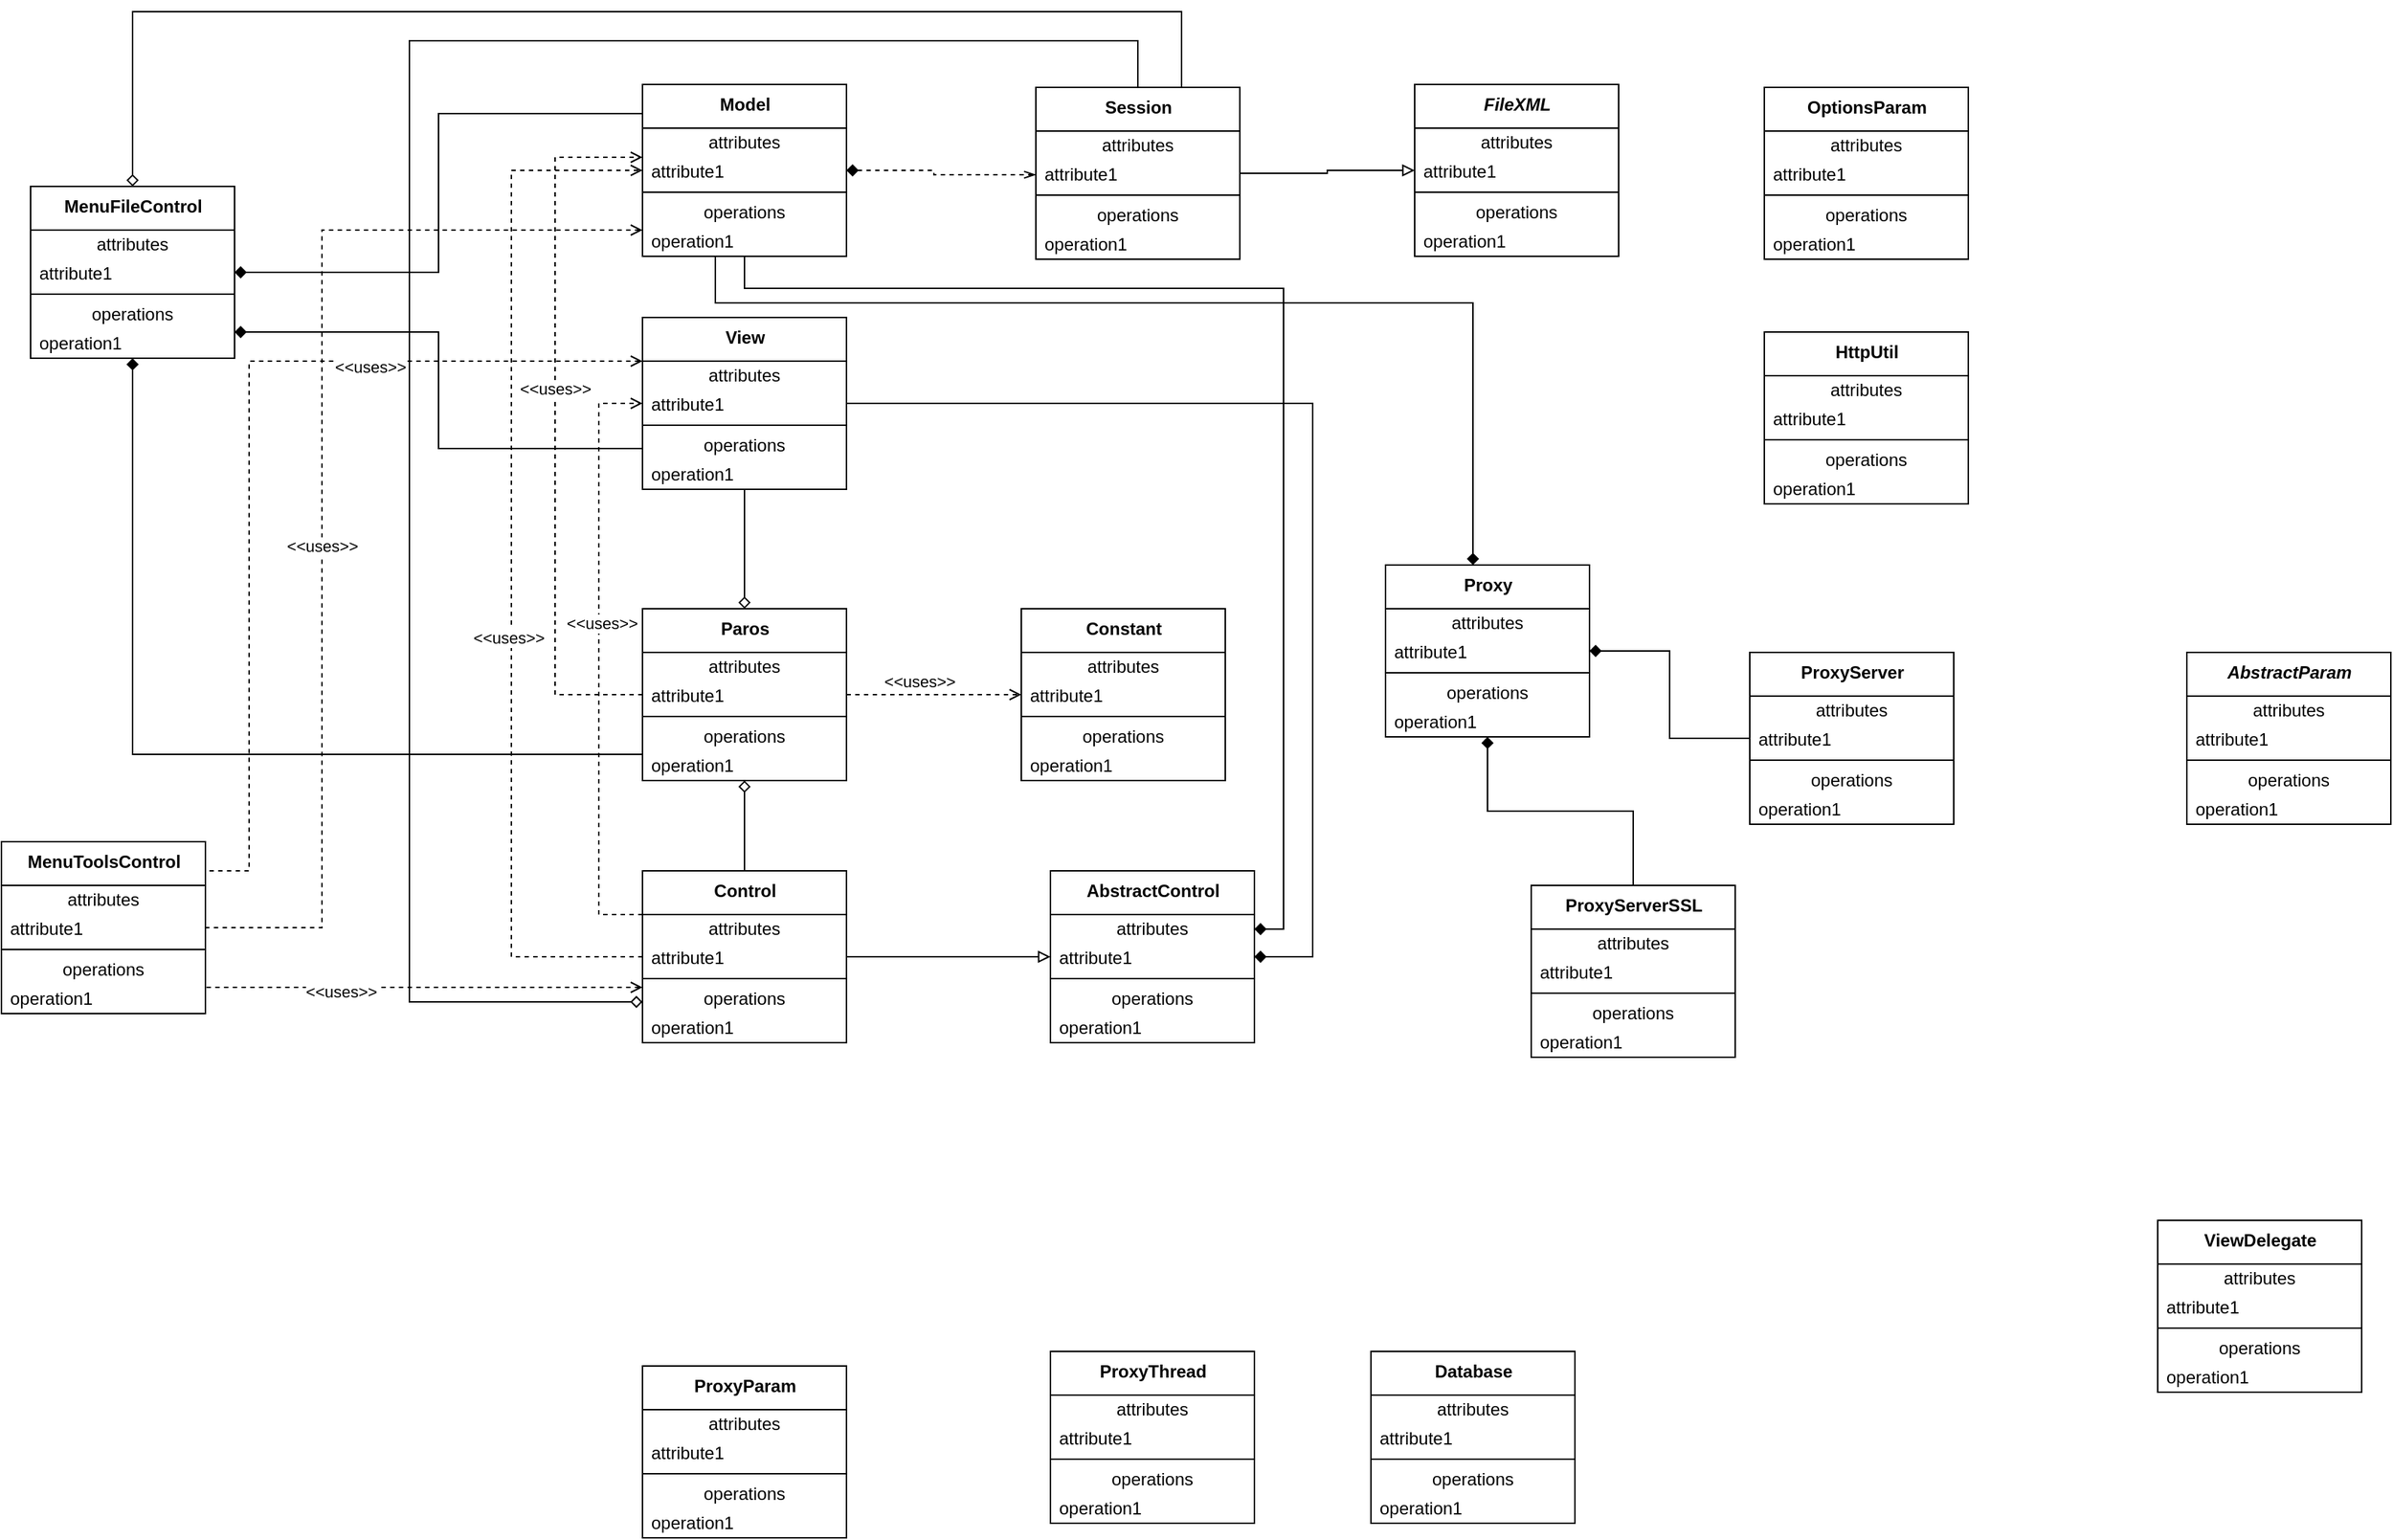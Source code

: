 <mxfile version="15.2.7" type="github">
  <diagram id="XZUkvguz-A0ezNSa09nm" name="Page-1">
    <mxGraphModel dx="2090" dy="643" grid="1" gridSize="10" guides="1" tooltips="1" connect="1" arrows="1" fold="1" page="1" pageScale="1" pageWidth="850" pageHeight="1100" math="0" shadow="0">
      <root>
        <mxCell id="0" />
        <mxCell id="1" parent="0" />
        <mxCell id="JRqAic6rARAx1u7xyLW3-36" style="edgeStyle=orthogonalEdgeStyle;rounded=0;orthogonalLoop=1;jettySize=auto;html=1;entryX=0;entryY=0.5;entryDx=0;entryDy=0;endArrow=openThin;endFill=0;dashed=1;startArrow=diamond;startFill=1;" edge="1" parent="1" source="JRqAic6rARAx1u7xyLW3-11" target="JRqAic6rARAx1u7xyLW3-21">
          <mxGeometry relative="1" as="geometry">
            <Array as="points">
              <mxPoint x="310" y="119" />
              <mxPoint x="310" y="122" />
            </Array>
          </mxGeometry>
        </mxCell>
        <mxCell id="JRqAic6rARAx1u7xyLW3-167" style="edgeStyle=orthogonalEdgeStyle;rounded=0;orthogonalLoop=1;jettySize=auto;html=1;startArrow=none;startFill=0;endArrow=diamond;endFill=1;" edge="1" parent="1" source="JRqAic6rARAx1u7xyLW3-11" target="JRqAic6rARAx1u7xyLW3-65">
          <mxGeometry relative="1" as="geometry">
            <Array as="points">
              <mxPoint x="180" y="200" />
              <mxPoint x="550" y="200" />
              <mxPoint x="550" y="640" />
            </Array>
          </mxGeometry>
        </mxCell>
        <mxCell id="JRqAic6rARAx1u7xyLW3-168" style="edgeStyle=orthogonalEdgeStyle;rounded=0;orthogonalLoop=1;jettySize=auto;html=1;startArrow=none;startFill=0;endArrow=diamond;endFill=1;" edge="1" parent="1" source="JRqAic6rARAx1u7xyLW3-11" target="JRqAic6rARAx1u7xyLW3-71">
          <mxGeometry relative="1" as="geometry">
            <Array as="points">
              <mxPoint x="160" y="210" />
              <mxPoint x="680" y="210" />
            </Array>
          </mxGeometry>
        </mxCell>
        <mxCell id="JRqAic6rARAx1u7xyLW3-173" style="edgeStyle=orthogonalEdgeStyle;rounded=0;orthogonalLoop=1;jettySize=auto;html=1;startArrow=diamond;startFill=1;endArrow=none;endFill=0;" edge="1" parent="1" source="JRqAic6rARAx1u7xyLW3-77" target="JRqAic6rARAx1u7xyLW3-11">
          <mxGeometry relative="1" as="geometry">
            <Array as="points">
              <mxPoint x="-30" y="189" />
              <mxPoint x="-30" y="80" />
            </Array>
          </mxGeometry>
        </mxCell>
        <mxCell id="JRqAic6rARAx1u7xyLW3-11" value="&lt;span style=&quot;font-weight: 700&quot;&gt;Model&lt;/span&gt;" style="swimlane;fontStyle=0;align=center;verticalAlign=top;childLayout=stackLayout;horizontal=1;startSize=30;horizontalStack=0;resizeParent=1;resizeParentMax=0;resizeLast=0;collapsible=0;marginBottom=0;html=1;" vertex="1" parent="1">
          <mxGeometry x="110" y="60" width="140" height="118" as="geometry" />
        </mxCell>
        <mxCell id="JRqAic6rARAx1u7xyLW3-12" value="attributes" style="text;html=1;strokeColor=none;fillColor=none;align=center;verticalAlign=middle;spacingLeft=4;spacingRight=4;overflow=hidden;rotatable=0;points=[[0,0.5],[1,0.5]];portConstraint=eastwest;" vertex="1" parent="JRqAic6rARAx1u7xyLW3-11">
          <mxGeometry y="30" width="140" height="20" as="geometry" />
        </mxCell>
        <mxCell id="JRqAic6rARAx1u7xyLW3-13" value="attribute1" style="text;html=1;strokeColor=none;fillColor=none;align=left;verticalAlign=middle;spacingLeft=4;spacingRight=4;overflow=hidden;rotatable=0;points=[[0,0.5],[1,0.5]];portConstraint=eastwest;" vertex="1" parent="JRqAic6rARAx1u7xyLW3-11">
          <mxGeometry y="50" width="140" height="20" as="geometry" />
        </mxCell>
        <mxCell id="JRqAic6rARAx1u7xyLW3-16" value="" style="line;strokeWidth=1;fillColor=none;align=left;verticalAlign=middle;spacingTop=-1;spacingLeft=3;spacingRight=3;rotatable=0;labelPosition=right;points=[];portConstraint=eastwest;" vertex="1" parent="JRqAic6rARAx1u7xyLW3-11">
          <mxGeometry y="70" width="140" height="8" as="geometry" />
        </mxCell>
        <mxCell id="JRqAic6rARAx1u7xyLW3-17" value="operations" style="text;html=1;strokeColor=none;fillColor=none;align=center;verticalAlign=middle;spacingLeft=4;spacingRight=4;overflow=hidden;rotatable=0;points=[[0,0.5],[1,0.5]];portConstraint=eastwest;" vertex="1" parent="JRqAic6rARAx1u7xyLW3-11">
          <mxGeometry y="78" width="140" height="20" as="geometry" />
        </mxCell>
        <mxCell id="JRqAic6rARAx1u7xyLW3-18" value="operation1" style="text;html=1;strokeColor=none;fillColor=none;align=left;verticalAlign=middle;spacingLeft=4;spacingRight=4;overflow=hidden;rotatable=0;points=[[0,0.5],[1,0.5]];portConstraint=eastwest;" vertex="1" parent="JRqAic6rARAx1u7xyLW3-11">
          <mxGeometry y="98" width="140" height="20" as="geometry" />
        </mxCell>
        <mxCell id="JRqAic6rARAx1u7xyLW3-37" style="edgeStyle=orthogonalEdgeStyle;rounded=0;orthogonalLoop=1;jettySize=auto;html=1;startArrow=none;startFill=0;endArrow=block;endFill=0;" edge="1" parent="1" source="JRqAic6rARAx1u7xyLW3-19" target="JRqAic6rARAx1u7xyLW3-27">
          <mxGeometry relative="1" as="geometry" />
        </mxCell>
        <mxCell id="JRqAic6rARAx1u7xyLW3-162" style="edgeStyle=orthogonalEdgeStyle;rounded=0;orthogonalLoop=1;jettySize=auto;html=1;startArrow=none;startFill=0;endArrow=diamond;endFill=0;" edge="1" parent="1" source="JRqAic6rARAx1u7xyLW3-19" target="JRqAic6rARAx1u7xyLW3-59">
          <mxGeometry relative="1" as="geometry">
            <Array as="points">
              <mxPoint x="450" y="30" />
              <mxPoint x="-50" y="30" />
              <mxPoint x="-50" y="690" />
            </Array>
          </mxGeometry>
        </mxCell>
        <mxCell id="JRqAic6rARAx1u7xyLW3-176" style="edgeStyle=orthogonalEdgeStyle;rounded=0;orthogonalLoop=1;jettySize=auto;html=1;startArrow=diamond;startFill=0;endArrow=none;endFill=0;" edge="1" parent="1" source="JRqAic6rARAx1u7xyLW3-77" target="JRqAic6rARAx1u7xyLW3-19">
          <mxGeometry relative="1" as="geometry">
            <Array as="points">
              <mxPoint x="-240" y="10" />
              <mxPoint x="480" y="10" />
            </Array>
          </mxGeometry>
        </mxCell>
        <mxCell id="JRqAic6rARAx1u7xyLW3-19" value="&lt;span style=&quot;font-weight: 700&quot;&gt;Session&lt;/span&gt;" style="swimlane;fontStyle=0;align=center;verticalAlign=top;childLayout=stackLayout;horizontal=1;startSize=30;horizontalStack=0;resizeParent=1;resizeParentMax=0;resizeLast=0;collapsible=0;marginBottom=0;html=1;" vertex="1" parent="1">
          <mxGeometry x="380" y="62" width="140" height="118" as="geometry" />
        </mxCell>
        <mxCell id="JRqAic6rARAx1u7xyLW3-20" value="attributes" style="text;html=1;strokeColor=none;fillColor=none;align=center;verticalAlign=middle;spacingLeft=4;spacingRight=4;overflow=hidden;rotatable=0;points=[[0,0.5],[1,0.5]];portConstraint=eastwest;" vertex="1" parent="JRqAic6rARAx1u7xyLW3-19">
          <mxGeometry y="30" width="140" height="20" as="geometry" />
        </mxCell>
        <mxCell id="JRqAic6rARAx1u7xyLW3-21" value="attribute1" style="text;html=1;strokeColor=none;fillColor=none;align=left;verticalAlign=middle;spacingLeft=4;spacingRight=4;overflow=hidden;rotatable=0;points=[[0,0.5],[1,0.5]];portConstraint=eastwest;" vertex="1" parent="JRqAic6rARAx1u7xyLW3-19">
          <mxGeometry y="50" width="140" height="20" as="geometry" />
        </mxCell>
        <mxCell id="JRqAic6rARAx1u7xyLW3-24" value="" style="line;strokeWidth=1;fillColor=none;align=left;verticalAlign=middle;spacingTop=-1;spacingLeft=3;spacingRight=3;rotatable=0;labelPosition=right;points=[];portConstraint=eastwest;" vertex="1" parent="JRqAic6rARAx1u7xyLW3-19">
          <mxGeometry y="70" width="140" height="8" as="geometry" />
        </mxCell>
        <mxCell id="JRqAic6rARAx1u7xyLW3-25" value="operations" style="text;html=1;strokeColor=none;fillColor=none;align=center;verticalAlign=middle;spacingLeft=4;spacingRight=4;overflow=hidden;rotatable=0;points=[[0,0.5],[1,0.5]];portConstraint=eastwest;" vertex="1" parent="JRqAic6rARAx1u7xyLW3-19">
          <mxGeometry y="78" width="140" height="20" as="geometry" />
        </mxCell>
        <mxCell id="JRqAic6rARAx1u7xyLW3-26" value="operation1" style="text;html=1;strokeColor=none;fillColor=none;align=left;verticalAlign=middle;spacingLeft=4;spacingRight=4;overflow=hidden;rotatable=0;points=[[0,0.5],[1,0.5]];portConstraint=eastwest;" vertex="1" parent="JRqAic6rARAx1u7xyLW3-19">
          <mxGeometry y="98" width="140" height="20" as="geometry" />
        </mxCell>
        <mxCell id="JRqAic6rARAx1u7xyLW3-27" value="&lt;i style=&quot;font-weight: 700&quot;&gt;FileXML&lt;/i&gt;" style="swimlane;fontStyle=0;align=center;verticalAlign=top;childLayout=stackLayout;horizontal=1;startSize=30;horizontalStack=0;resizeParent=1;resizeParentMax=0;resizeLast=0;collapsible=0;marginBottom=0;html=1;" vertex="1" parent="1">
          <mxGeometry x="640" y="60" width="140" height="118" as="geometry" />
        </mxCell>
        <mxCell id="JRqAic6rARAx1u7xyLW3-28" value="attributes" style="text;html=1;strokeColor=none;fillColor=none;align=center;verticalAlign=middle;spacingLeft=4;spacingRight=4;overflow=hidden;rotatable=0;points=[[0,0.5],[1,0.5]];portConstraint=eastwest;" vertex="1" parent="JRqAic6rARAx1u7xyLW3-27">
          <mxGeometry y="30" width="140" height="20" as="geometry" />
        </mxCell>
        <mxCell id="JRqAic6rARAx1u7xyLW3-29" value="attribute1" style="text;html=1;strokeColor=none;fillColor=none;align=left;verticalAlign=middle;spacingLeft=4;spacingRight=4;overflow=hidden;rotatable=0;points=[[0,0.5],[1,0.5]];portConstraint=eastwest;" vertex="1" parent="JRqAic6rARAx1u7xyLW3-27">
          <mxGeometry y="50" width="140" height="20" as="geometry" />
        </mxCell>
        <mxCell id="JRqAic6rARAx1u7xyLW3-32" value="" style="line;strokeWidth=1;fillColor=none;align=left;verticalAlign=middle;spacingTop=-1;spacingLeft=3;spacingRight=3;rotatable=0;labelPosition=right;points=[];portConstraint=eastwest;" vertex="1" parent="JRqAic6rARAx1u7xyLW3-27">
          <mxGeometry y="70" width="140" height="8" as="geometry" />
        </mxCell>
        <mxCell id="JRqAic6rARAx1u7xyLW3-33" value="operations" style="text;html=1;strokeColor=none;fillColor=none;align=center;verticalAlign=middle;spacingLeft=4;spacingRight=4;overflow=hidden;rotatable=0;points=[[0,0.5],[1,0.5]];portConstraint=eastwest;" vertex="1" parent="JRqAic6rARAx1u7xyLW3-27">
          <mxGeometry y="78" width="140" height="20" as="geometry" />
        </mxCell>
        <mxCell id="JRqAic6rARAx1u7xyLW3-34" value="operation1" style="text;html=1;strokeColor=none;fillColor=none;align=left;verticalAlign=middle;spacingLeft=4;spacingRight=4;overflow=hidden;rotatable=0;points=[[0,0.5],[1,0.5]];portConstraint=eastwest;" vertex="1" parent="JRqAic6rARAx1u7xyLW3-27">
          <mxGeometry y="98" width="140" height="20" as="geometry" />
        </mxCell>
        <mxCell id="JRqAic6rARAx1u7xyLW3-50" style="edgeStyle=orthogonalEdgeStyle;rounded=0;orthogonalLoop=1;jettySize=auto;html=1;startArrow=none;startFill=0;endArrow=open;endFill=0;dashed=1;" edge="1" parent="1" source="JRqAic6rARAx1u7xyLW3-38" target="JRqAic6rARAx1u7xyLW3-44">
          <mxGeometry relative="1" as="geometry" />
        </mxCell>
        <mxCell id="JRqAic6rARAx1u7xyLW3-51" value="&amp;lt;&amp;lt;uses&amp;gt;&amp;gt;" style="edgeLabel;html=1;align=center;verticalAlign=middle;resizable=0;points=[];" vertex="1" connectable="0" parent="JRqAic6rARAx1u7xyLW3-50">
          <mxGeometry x="-0.183" y="-2" relative="1" as="geometry">
            <mxPoint x="1" y="-11" as="offset" />
          </mxGeometry>
        </mxCell>
        <mxCell id="JRqAic6rARAx1u7xyLW3-54" style="edgeStyle=orthogonalEdgeStyle;rounded=0;orthogonalLoop=1;jettySize=auto;html=1;dashed=1;startArrow=none;startFill=0;endArrow=open;endFill=0;" edge="1" parent="1" source="JRqAic6rARAx1u7xyLW3-38" target="JRqAic6rARAx1u7xyLW3-11">
          <mxGeometry relative="1" as="geometry">
            <Array as="points">
              <mxPoint x="50" y="479" />
              <mxPoint x="50" y="110" />
            </Array>
          </mxGeometry>
        </mxCell>
        <mxCell id="JRqAic6rARAx1u7xyLW3-58" value="&amp;lt;&amp;lt;uses&amp;gt;&amp;gt;" style="edgeLabel;html=1;align=center;verticalAlign=middle;resizable=0;points=[];" vertex="1" connectable="0" parent="JRqAic6rARAx1u7xyLW3-54">
          <mxGeometry x="0.106" relative="1" as="geometry">
            <mxPoint as="offset" />
          </mxGeometry>
        </mxCell>
        <mxCell id="JRqAic6rARAx1u7xyLW3-155" style="edgeStyle=orthogonalEdgeStyle;rounded=0;orthogonalLoop=1;jettySize=auto;html=1;startArrow=diamond;startFill=0;endArrow=none;endFill=0;" edge="1" parent="1" source="JRqAic6rARAx1u7xyLW3-38" target="JRqAic6rARAx1u7xyLW3-137">
          <mxGeometry relative="1" as="geometry" />
        </mxCell>
        <mxCell id="JRqAic6rARAx1u7xyLW3-156" style="edgeStyle=orthogonalEdgeStyle;rounded=0;orthogonalLoop=1;jettySize=auto;html=1;entryX=0.5;entryY=0;entryDx=0;entryDy=0;startArrow=diamond;startFill=0;endArrow=none;endFill=0;" edge="1" parent="1" source="JRqAic6rARAx1u7xyLW3-38" target="JRqAic6rARAx1u7xyLW3-59">
          <mxGeometry relative="1" as="geometry" />
        </mxCell>
        <mxCell id="JRqAic6rARAx1u7xyLW3-175" style="edgeStyle=orthogonalEdgeStyle;rounded=0;orthogonalLoop=1;jettySize=auto;html=1;startArrow=diamond;startFill=1;endArrow=none;endFill=0;" edge="1" parent="1" source="JRqAic6rARAx1u7xyLW3-77" target="JRqAic6rARAx1u7xyLW3-38">
          <mxGeometry relative="1" as="geometry">
            <Array as="points">
              <mxPoint x="-240" y="520" />
            </Array>
          </mxGeometry>
        </mxCell>
        <mxCell id="JRqAic6rARAx1u7xyLW3-38" value="&lt;span style=&quot;font-weight: 700&quot;&gt;Paros&lt;/span&gt;" style="swimlane;fontStyle=0;align=center;verticalAlign=top;childLayout=stackLayout;horizontal=1;startSize=30;horizontalStack=0;resizeParent=1;resizeParentMax=0;resizeLast=0;collapsible=0;marginBottom=0;html=1;" vertex="1" parent="1">
          <mxGeometry x="110" y="420" width="140" height="118" as="geometry" />
        </mxCell>
        <mxCell id="JRqAic6rARAx1u7xyLW3-39" value="attributes" style="text;html=1;strokeColor=none;fillColor=none;align=center;verticalAlign=middle;spacingLeft=4;spacingRight=4;overflow=hidden;rotatable=0;points=[[0,0.5],[1,0.5]];portConstraint=eastwest;" vertex="1" parent="JRqAic6rARAx1u7xyLW3-38">
          <mxGeometry y="30" width="140" height="20" as="geometry" />
        </mxCell>
        <mxCell id="JRqAic6rARAx1u7xyLW3-40" value="attribute1" style="text;html=1;strokeColor=none;fillColor=none;align=left;verticalAlign=middle;spacingLeft=4;spacingRight=4;overflow=hidden;rotatable=0;points=[[0,0.5],[1,0.5]];portConstraint=eastwest;" vertex="1" parent="JRqAic6rARAx1u7xyLW3-38">
          <mxGeometry y="50" width="140" height="20" as="geometry" />
        </mxCell>
        <mxCell id="JRqAic6rARAx1u7xyLW3-41" value="" style="line;strokeWidth=1;fillColor=none;align=left;verticalAlign=middle;spacingTop=-1;spacingLeft=3;spacingRight=3;rotatable=0;labelPosition=right;points=[];portConstraint=eastwest;" vertex="1" parent="JRqAic6rARAx1u7xyLW3-38">
          <mxGeometry y="70" width="140" height="8" as="geometry" />
        </mxCell>
        <mxCell id="JRqAic6rARAx1u7xyLW3-42" value="operations" style="text;html=1;strokeColor=none;fillColor=none;align=center;verticalAlign=middle;spacingLeft=4;spacingRight=4;overflow=hidden;rotatable=0;points=[[0,0.5],[1,0.5]];portConstraint=eastwest;" vertex="1" parent="JRqAic6rARAx1u7xyLW3-38">
          <mxGeometry y="78" width="140" height="20" as="geometry" />
        </mxCell>
        <mxCell id="JRqAic6rARAx1u7xyLW3-43" value="operation1" style="text;html=1;strokeColor=none;fillColor=none;align=left;verticalAlign=middle;spacingLeft=4;spacingRight=4;overflow=hidden;rotatable=0;points=[[0,0.5],[1,0.5]];portConstraint=eastwest;" vertex="1" parent="JRqAic6rARAx1u7xyLW3-38">
          <mxGeometry y="98" width="140" height="20" as="geometry" />
        </mxCell>
        <mxCell id="JRqAic6rARAx1u7xyLW3-44" value="&lt;span style=&quot;font-weight: 700&quot;&gt;Constant&lt;/span&gt;" style="swimlane;fontStyle=0;align=center;verticalAlign=top;childLayout=stackLayout;horizontal=1;startSize=30;horizontalStack=0;resizeParent=1;resizeParentMax=0;resizeLast=0;collapsible=0;marginBottom=0;html=1;" vertex="1" parent="1">
          <mxGeometry x="370" y="420" width="140" height="118" as="geometry" />
        </mxCell>
        <mxCell id="JRqAic6rARAx1u7xyLW3-45" value="attributes" style="text;html=1;strokeColor=none;fillColor=none;align=center;verticalAlign=middle;spacingLeft=4;spacingRight=4;overflow=hidden;rotatable=0;points=[[0,0.5],[1,0.5]];portConstraint=eastwest;" vertex="1" parent="JRqAic6rARAx1u7xyLW3-44">
          <mxGeometry y="30" width="140" height="20" as="geometry" />
        </mxCell>
        <mxCell id="JRqAic6rARAx1u7xyLW3-46" value="attribute1" style="text;html=1;strokeColor=none;fillColor=none;align=left;verticalAlign=middle;spacingLeft=4;spacingRight=4;overflow=hidden;rotatable=0;points=[[0,0.5],[1,0.5]];portConstraint=eastwest;" vertex="1" parent="JRqAic6rARAx1u7xyLW3-44">
          <mxGeometry y="50" width="140" height="20" as="geometry" />
        </mxCell>
        <mxCell id="JRqAic6rARAx1u7xyLW3-47" value="" style="line;strokeWidth=1;fillColor=none;align=left;verticalAlign=middle;spacingTop=-1;spacingLeft=3;spacingRight=3;rotatable=0;labelPosition=right;points=[];portConstraint=eastwest;" vertex="1" parent="JRqAic6rARAx1u7xyLW3-44">
          <mxGeometry y="70" width="140" height="8" as="geometry" />
        </mxCell>
        <mxCell id="JRqAic6rARAx1u7xyLW3-48" value="operations" style="text;html=1;strokeColor=none;fillColor=none;align=center;verticalAlign=middle;spacingLeft=4;spacingRight=4;overflow=hidden;rotatable=0;points=[[0,0.5],[1,0.5]];portConstraint=eastwest;" vertex="1" parent="JRqAic6rARAx1u7xyLW3-44">
          <mxGeometry y="78" width="140" height="20" as="geometry" />
        </mxCell>
        <mxCell id="JRqAic6rARAx1u7xyLW3-49" value="operation1" style="text;html=1;strokeColor=none;fillColor=none;align=left;verticalAlign=middle;spacingLeft=4;spacingRight=4;overflow=hidden;rotatable=0;points=[[0,0.5],[1,0.5]];portConstraint=eastwest;" vertex="1" parent="JRqAic6rARAx1u7xyLW3-44">
          <mxGeometry y="98" width="140" height="20" as="geometry" />
        </mxCell>
        <mxCell id="JRqAic6rARAx1u7xyLW3-157" style="edgeStyle=orthogonalEdgeStyle;rounded=0;orthogonalLoop=1;jettySize=auto;html=1;startArrow=none;startFill=0;endArrow=block;endFill=0;" edge="1" parent="1" source="JRqAic6rARAx1u7xyLW3-59" target="JRqAic6rARAx1u7xyLW3-65">
          <mxGeometry relative="1" as="geometry" />
        </mxCell>
        <mxCell id="JRqAic6rARAx1u7xyLW3-158" style="edgeStyle=orthogonalEdgeStyle;rounded=0;orthogonalLoop=1;jettySize=auto;html=1;startArrow=none;startFill=0;endArrow=open;endFill=0;dashed=1;" edge="1" parent="1" source="JRqAic6rARAx1u7xyLW3-59" target="JRqAic6rARAx1u7xyLW3-11">
          <mxGeometry relative="1" as="geometry">
            <Array as="points">
              <mxPoint x="20" y="659" />
              <mxPoint x="20" y="119" />
            </Array>
          </mxGeometry>
        </mxCell>
        <mxCell id="JRqAic6rARAx1u7xyLW3-159" value="Text" style="edgeLabel;html=1;align=center;verticalAlign=middle;resizable=0;points=[];" vertex="1" connectable="0" parent="JRqAic6rARAx1u7xyLW3-158">
          <mxGeometry x="-0.139" y="4" relative="1" as="geometry">
            <mxPoint as="offset" />
          </mxGeometry>
        </mxCell>
        <mxCell id="JRqAic6rARAx1u7xyLW3-161" value="&amp;lt;&amp;lt;uses&amp;gt;&amp;gt;" style="edgeLabel;html=1;align=center;verticalAlign=middle;resizable=0;points=[];" vertex="1" connectable="0" parent="JRqAic6rARAx1u7xyLW3-158">
          <mxGeometry x="-0.142" y="2" relative="1" as="geometry">
            <mxPoint as="offset" />
          </mxGeometry>
        </mxCell>
        <mxCell id="JRqAic6rARAx1u7xyLW3-163" style="edgeStyle=orthogonalEdgeStyle;rounded=0;orthogonalLoop=1;jettySize=auto;html=1;startArrow=none;startFill=0;endArrow=open;endFill=0;dashed=1;" edge="1" parent="1" source="JRqAic6rARAx1u7xyLW3-59" target="JRqAic6rARAx1u7xyLW3-137">
          <mxGeometry relative="1" as="geometry">
            <Array as="points">
              <mxPoint x="80" y="630" />
              <mxPoint x="80" y="279" />
            </Array>
          </mxGeometry>
        </mxCell>
        <mxCell id="JRqAic6rARAx1u7xyLW3-164" value="&amp;lt;&amp;lt;uses&amp;gt;&amp;gt;" style="edgeLabel;html=1;align=center;verticalAlign=middle;resizable=0;points=[];" vertex="1" connectable="0" parent="JRqAic6rARAx1u7xyLW3-163">
          <mxGeometry x="0.119" y="-2" relative="1" as="geometry">
            <mxPoint as="offset" />
          </mxGeometry>
        </mxCell>
        <mxCell id="JRqAic6rARAx1u7xyLW3-59" value="&lt;span style=&quot;font-weight: 700&quot;&gt;Control&lt;/span&gt;" style="swimlane;fontStyle=0;align=center;verticalAlign=top;childLayout=stackLayout;horizontal=1;startSize=30;horizontalStack=0;resizeParent=1;resizeParentMax=0;resizeLast=0;collapsible=0;marginBottom=0;html=1;" vertex="1" parent="1">
          <mxGeometry x="110" y="600" width="140" height="118" as="geometry" />
        </mxCell>
        <mxCell id="JRqAic6rARAx1u7xyLW3-60" value="attributes" style="text;html=1;strokeColor=none;fillColor=none;align=center;verticalAlign=middle;spacingLeft=4;spacingRight=4;overflow=hidden;rotatable=0;points=[[0,0.5],[1,0.5]];portConstraint=eastwest;" vertex="1" parent="JRqAic6rARAx1u7xyLW3-59">
          <mxGeometry y="30" width="140" height="20" as="geometry" />
        </mxCell>
        <mxCell id="JRqAic6rARAx1u7xyLW3-61" value="attribute1" style="text;html=1;strokeColor=none;fillColor=none;align=left;verticalAlign=middle;spacingLeft=4;spacingRight=4;overflow=hidden;rotatable=0;points=[[0,0.5],[1,0.5]];portConstraint=eastwest;" vertex="1" parent="JRqAic6rARAx1u7xyLW3-59">
          <mxGeometry y="50" width="140" height="20" as="geometry" />
        </mxCell>
        <mxCell id="JRqAic6rARAx1u7xyLW3-62" value="" style="line;strokeWidth=1;fillColor=none;align=left;verticalAlign=middle;spacingTop=-1;spacingLeft=3;spacingRight=3;rotatable=0;labelPosition=right;points=[];portConstraint=eastwest;" vertex="1" parent="JRqAic6rARAx1u7xyLW3-59">
          <mxGeometry y="70" width="140" height="8" as="geometry" />
        </mxCell>
        <mxCell id="JRqAic6rARAx1u7xyLW3-63" value="operations" style="text;html=1;strokeColor=none;fillColor=none;align=center;verticalAlign=middle;spacingLeft=4;spacingRight=4;overflow=hidden;rotatable=0;points=[[0,0.5],[1,0.5]];portConstraint=eastwest;" vertex="1" parent="JRqAic6rARAx1u7xyLW3-59">
          <mxGeometry y="78" width="140" height="20" as="geometry" />
        </mxCell>
        <mxCell id="JRqAic6rARAx1u7xyLW3-64" value="operation1" style="text;html=1;strokeColor=none;fillColor=none;align=left;verticalAlign=middle;spacingLeft=4;spacingRight=4;overflow=hidden;rotatable=0;points=[[0,0.5],[1,0.5]];portConstraint=eastwest;" vertex="1" parent="JRqAic6rARAx1u7xyLW3-59">
          <mxGeometry y="98" width="140" height="20" as="geometry" />
        </mxCell>
        <mxCell id="JRqAic6rARAx1u7xyLW3-65" value="&lt;span style=&quot;font-weight: 700&quot;&gt;AbstractControl&lt;/span&gt;" style="swimlane;fontStyle=0;align=center;verticalAlign=top;childLayout=stackLayout;horizontal=1;startSize=30;horizontalStack=0;resizeParent=1;resizeParentMax=0;resizeLast=0;collapsible=0;marginBottom=0;html=1;" vertex="1" parent="1">
          <mxGeometry x="390" y="600" width="140" height="118" as="geometry" />
        </mxCell>
        <mxCell id="JRqAic6rARAx1u7xyLW3-66" value="attributes" style="text;html=1;strokeColor=none;fillColor=none;align=center;verticalAlign=middle;spacingLeft=4;spacingRight=4;overflow=hidden;rotatable=0;points=[[0,0.5],[1,0.5]];portConstraint=eastwest;" vertex="1" parent="JRqAic6rARAx1u7xyLW3-65">
          <mxGeometry y="30" width="140" height="20" as="geometry" />
        </mxCell>
        <mxCell id="JRqAic6rARAx1u7xyLW3-67" value="attribute1" style="text;html=1;strokeColor=none;fillColor=none;align=left;verticalAlign=middle;spacingLeft=4;spacingRight=4;overflow=hidden;rotatable=0;points=[[0,0.5],[1,0.5]];portConstraint=eastwest;" vertex="1" parent="JRqAic6rARAx1u7xyLW3-65">
          <mxGeometry y="50" width="140" height="20" as="geometry" />
        </mxCell>
        <mxCell id="JRqAic6rARAx1u7xyLW3-68" value="" style="line;strokeWidth=1;fillColor=none;align=left;verticalAlign=middle;spacingTop=-1;spacingLeft=3;spacingRight=3;rotatable=0;labelPosition=right;points=[];portConstraint=eastwest;" vertex="1" parent="JRqAic6rARAx1u7xyLW3-65">
          <mxGeometry y="70" width="140" height="8" as="geometry" />
        </mxCell>
        <mxCell id="JRqAic6rARAx1u7xyLW3-69" value="operations" style="text;html=1;strokeColor=none;fillColor=none;align=center;verticalAlign=middle;spacingLeft=4;spacingRight=4;overflow=hidden;rotatable=0;points=[[0,0.5],[1,0.5]];portConstraint=eastwest;" vertex="1" parent="JRqAic6rARAx1u7xyLW3-65">
          <mxGeometry y="78" width="140" height="20" as="geometry" />
        </mxCell>
        <mxCell id="JRqAic6rARAx1u7xyLW3-70" value="operation1" style="text;html=1;strokeColor=none;fillColor=none;align=left;verticalAlign=middle;spacingLeft=4;spacingRight=4;overflow=hidden;rotatable=0;points=[[0,0.5],[1,0.5]];portConstraint=eastwest;" vertex="1" parent="JRqAic6rARAx1u7xyLW3-65">
          <mxGeometry y="98" width="140" height="20" as="geometry" />
        </mxCell>
        <mxCell id="JRqAic6rARAx1u7xyLW3-171" style="edgeStyle=orthogonalEdgeStyle;rounded=0;orthogonalLoop=1;jettySize=auto;html=1;startArrow=diamond;startFill=1;endArrow=none;endFill=0;" edge="1" parent="1" source="JRqAic6rARAx1u7xyLW3-71" target="JRqAic6rARAx1u7xyLW3-89">
          <mxGeometry relative="1" as="geometry" />
        </mxCell>
        <mxCell id="JRqAic6rARAx1u7xyLW3-172" style="edgeStyle=orthogonalEdgeStyle;rounded=0;orthogonalLoop=1;jettySize=auto;html=1;startArrow=diamond;startFill=1;endArrow=none;endFill=0;" edge="1" parent="1" source="JRqAic6rARAx1u7xyLW3-71" target="JRqAic6rARAx1u7xyLW3-95">
          <mxGeometry relative="1" as="geometry" />
        </mxCell>
        <mxCell id="JRqAic6rARAx1u7xyLW3-71" value="&lt;span style=&quot;font-weight: 700&quot;&gt;Proxy&lt;/span&gt;" style="swimlane;fontStyle=0;align=center;verticalAlign=top;childLayout=stackLayout;horizontal=1;startSize=30;horizontalStack=0;resizeParent=1;resizeParentMax=0;resizeLast=0;collapsible=0;marginBottom=0;html=1;" vertex="1" parent="1">
          <mxGeometry x="620" y="390" width="140" height="118" as="geometry" />
        </mxCell>
        <mxCell id="JRqAic6rARAx1u7xyLW3-72" value="attributes" style="text;html=1;strokeColor=none;fillColor=none;align=center;verticalAlign=middle;spacingLeft=4;spacingRight=4;overflow=hidden;rotatable=0;points=[[0,0.5],[1,0.5]];portConstraint=eastwest;" vertex="1" parent="JRqAic6rARAx1u7xyLW3-71">
          <mxGeometry y="30" width="140" height="20" as="geometry" />
        </mxCell>
        <mxCell id="JRqAic6rARAx1u7xyLW3-73" value="attribute1" style="text;html=1;strokeColor=none;fillColor=none;align=left;verticalAlign=middle;spacingLeft=4;spacingRight=4;overflow=hidden;rotatable=0;points=[[0,0.5],[1,0.5]];portConstraint=eastwest;" vertex="1" parent="JRqAic6rARAx1u7xyLW3-71">
          <mxGeometry y="50" width="140" height="20" as="geometry" />
        </mxCell>
        <mxCell id="JRqAic6rARAx1u7xyLW3-74" value="" style="line;strokeWidth=1;fillColor=none;align=left;verticalAlign=middle;spacingTop=-1;spacingLeft=3;spacingRight=3;rotatable=0;labelPosition=right;points=[];portConstraint=eastwest;" vertex="1" parent="JRqAic6rARAx1u7xyLW3-71">
          <mxGeometry y="70" width="140" height="8" as="geometry" />
        </mxCell>
        <mxCell id="JRqAic6rARAx1u7xyLW3-75" value="operations" style="text;html=1;strokeColor=none;fillColor=none;align=center;verticalAlign=middle;spacingLeft=4;spacingRight=4;overflow=hidden;rotatable=0;points=[[0,0.5],[1,0.5]];portConstraint=eastwest;" vertex="1" parent="JRqAic6rARAx1u7xyLW3-71">
          <mxGeometry y="78" width="140" height="20" as="geometry" />
        </mxCell>
        <mxCell id="JRqAic6rARAx1u7xyLW3-76" value="operation1" style="text;html=1;strokeColor=none;fillColor=none;align=left;verticalAlign=middle;spacingLeft=4;spacingRight=4;overflow=hidden;rotatable=0;points=[[0,0.5],[1,0.5]];portConstraint=eastwest;" vertex="1" parent="JRqAic6rARAx1u7xyLW3-71">
          <mxGeometry y="98" width="140" height="20" as="geometry" />
        </mxCell>
        <mxCell id="JRqAic6rARAx1u7xyLW3-77" value="&lt;span style=&quot;font-weight: 700&quot;&gt;MenuFileControl&lt;/span&gt;" style="swimlane;fontStyle=0;align=center;verticalAlign=top;childLayout=stackLayout;horizontal=1;startSize=30;horizontalStack=0;resizeParent=1;resizeParentMax=0;resizeLast=0;collapsible=0;marginBottom=0;html=1;" vertex="1" parent="1">
          <mxGeometry x="-310" y="130" width="140" height="118" as="geometry" />
        </mxCell>
        <mxCell id="JRqAic6rARAx1u7xyLW3-78" value="attributes" style="text;html=1;strokeColor=none;fillColor=none;align=center;verticalAlign=middle;spacingLeft=4;spacingRight=4;overflow=hidden;rotatable=0;points=[[0,0.5],[1,0.5]];portConstraint=eastwest;" vertex="1" parent="JRqAic6rARAx1u7xyLW3-77">
          <mxGeometry y="30" width="140" height="20" as="geometry" />
        </mxCell>
        <mxCell id="JRqAic6rARAx1u7xyLW3-79" value="attribute1" style="text;html=1;strokeColor=none;fillColor=none;align=left;verticalAlign=middle;spacingLeft=4;spacingRight=4;overflow=hidden;rotatable=0;points=[[0,0.5],[1,0.5]];portConstraint=eastwest;" vertex="1" parent="JRqAic6rARAx1u7xyLW3-77">
          <mxGeometry y="50" width="140" height="20" as="geometry" />
        </mxCell>
        <mxCell id="JRqAic6rARAx1u7xyLW3-80" value="" style="line;strokeWidth=1;fillColor=none;align=left;verticalAlign=middle;spacingTop=-1;spacingLeft=3;spacingRight=3;rotatable=0;labelPosition=right;points=[];portConstraint=eastwest;" vertex="1" parent="JRqAic6rARAx1u7xyLW3-77">
          <mxGeometry y="70" width="140" height="8" as="geometry" />
        </mxCell>
        <mxCell id="JRqAic6rARAx1u7xyLW3-81" value="operations" style="text;html=1;strokeColor=none;fillColor=none;align=center;verticalAlign=middle;spacingLeft=4;spacingRight=4;overflow=hidden;rotatable=0;points=[[0,0.5],[1,0.5]];portConstraint=eastwest;" vertex="1" parent="JRqAic6rARAx1u7xyLW3-77">
          <mxGeometry y="78" width="140" height="20" as="geometry" />
        </mxCell>
        <mxCell id="JRqAic6rARAx1u7xyLW3-82" value="operation1" style="text;html=1;strokeColor=none;fillColor=none;align=left;verticalAlign=middle;spacingLeft=4;spacingRight=4;overflow=hidden;rotatable=0;points=[[0,0.5],[1,0.5]];portConstraint=eastwest;" vertex="1" parent="JRqAic6rARAx1u7xyLW3-77">
          <mxGeometry y="98" width="140" height="20" as="geometry" />
        </mxCell>
        <mxCell id="JRqAic6rARAx1u7xyLW3-177" style="edgeStyle=orthogonalEdgeStyle;rounded=0;orthogonalLoop=1;jettySize=auto;html=1;startArrow=open;startFill=0;endArrow=none;endFill=0;dashed=1;" edge="1" parent="1" source="JRqAic6rARAx1u7xyLW3-11" target="JRqAic6rARAx1u7xyLW3-83">
          <mxGeometry relative="1" as="geometry">
            <Array as="points">
              <mxPoint x="-110" y="160" />
              <mxPoint x="-110" y="639" />
            </Array>
          </mxGeometry>
        </mxCell>
        <mxCell id="JRqAic6rARAx1u7xyLW3-178" value="&amp;lt;&amp;lt;uses&amp;gt;&amp;gt;" style="edgeLabel;html=1;align=center;verticalAlign=middle;resizable=0;points=[];" vertex="1" connectable="0" parent="JRqAic6rARAx1u7xyLW3-177">
          <mxGeometry x="0.122" relative="1" as="geometry">
            <mxPoint as="offset" />
          </mxGeometry>
        </mxCell>
        <mxCell id="JRqAic6rARAx1u7xyLW3-179" style="edgeStyle=orthogonalEdgeStyle;rounded=0;orthogonalLoop=1;jettySize=auto;html=1;dashed=1;startArrow=open;startFill=0;endArrow=none;endFill=0;" edge="1" parent="1" source="JRqAic6rARAx1u7xyLW3-137" target="JRqAic6rARAx1u7xyLW3-83">
          <mxGeometry relative="1" as="geometry">
            <Array as="points">
              <mxPoint x="-160" y="250" />
              <mxPoint x="-160" y="600" />
            </Array>
          </mxGeometry>
        </mxCell>
        <mxCell id="JRqAic6rARAx1u7xyLW3-180" value="&amp;lt;&amp;lt;uses&amp;gt;&amp;gt;" style="edgeLabel;html=1;align=center;verticalAlign=middle;resizable=0;points=[];" vertex="1" connectable="0" parent="JRqAic6rARAx1u7xyLW3-179">
          <mxGeometry x="-0.424" y="4" relative="1" as="geometry">
            <mxPoint as="offset" />
          </mxGeometry>
        </mxCell>
        <mxCell id="JRqAic6rARAx1u7xyLW3-181" style="edgeStyle=orthogonalEdgeStyle;rounded=0;orthogonalLoop=1;jettySize=auto;html=1;dashed=1;startArrow=open;startFill=0;endArrow=none;endFill=0;" edge="1" parent="1" source="JRqAic6rARAx1u7xyLW3-59" target="JRqAic6rARAx1u7xyLW3-83">
          <mxGeometry relative="1" as="geometry">
            <Array as="points">
              <mxPoint x="-40" y="680" />
              <mxPoint x="-40" y="680" />
            </Array>
          </mxGeometry>
        </mxCell>
        <mxCell id="JRqAic6rARAx1u7xyLW3-182" value="&amp;lt;&amp;lt;uses&amp;gt;&amp;gt;" style="edgeLabel;html=1;align=center;verticalAlign=middle;resizable=0;points=[];" vertex="1" connectable="0" parent="JRqAic6rARAx1u7xyLW3-181">
          <mxGeometry x="0.381" y="3" relative="1" as="geometry">
            <mxPoint as="offset" />
          </mxGeometry>
        </mxCell>
        <mxCell id="JRqAic6rARAx1u7xyLW3-83" value="&lt;span style=&quot;font-weight: 700&quot;&gt;MenuToolsControl&lt;/span&gt;" style="swimlane;fontStyle=0;align=center;verticalAlign=top;childLayout=stackLayout;horizontal=1;startSize=30;horizontalStack=0;resizeParent=1;resizeParentMax=0;resizeLast=0;collapsible=0;marginBottom=0;html=1;" vertex="1" parent="1">
          <mxGeometry x="-330" y="580" width="140" height="118" as="geometry" />
        </mxCell>
        <mxCell id="JRqAic6rARAx1u7xyLW3-84" value="attributes" style="text;html=1;strokeColor=none;fillColor=none;align=center;verticalAlign=middle;spacingLeft=4;spacingRight=4;overflow=hidden;rotatable=0;points=[[0,0.5],[1,0.5]];portConstraint=eastwest;" vertex="1" parent="JRqAic6rARAx1u7xyLW3-83">
          <mxGeometry y="30" width="140" height="20" as="geometry" />
        </mxCell>
        <mxCell id="JRqAic6rARAx1u7xyLW3-85" value="attribute1" style="text;html=1;strokeColor=none;fillColor=none;align=left;verticalAlign=middle;spacingLeft=4;spacingRight=4;overflow=hidden;rotatable=0;points=[[0,0.5],[1,0.5]];portConstraint=eastwest;" vertex="1" parent="JRqAic6rARAx1u7xyLW3-83">
          <mxGeometry y="50" width="140" height="20" as="geometry" />
        </mxCell>
        <mxCell id="JRqAic6rARAx1u7xyLW3-86" value="" style="line;strokeWidth=1;fillColor=none;align=left;verticalAlign=middle;spacingTop=-1;spacingLeft=3;spacingRight=3;rotatable=0;labelPosition=right;points=[];portConstraint=eastwest;" vertex="1" parent="JRqAic6rARAx1u7xyLW3-83">
          <mxGeometry y="70" width="140" height="8" as="geometry" />
        </mxCell>
        <mxCell id="JRqAic6rARAx1u7xyLW3-87" value="operations" style="text;html=1;strokeColor=none;fillColor=none;align=center;verticalAlign=middle;spacingLeft=4;spacingRight=4;overflow=hidden;rotatable=0;points=[[0,0.5],[1,0.5]];portConstraint=eastwest;" vertex="1" parent="JRqAic6rARAx1u7xyLW3-83">
          <mxGeometry y="78" width="140" height="20" as="geometry" />
        </mxCell>
        <mxCell id="JRqAic6rARAx1u7xyLW3-88" value="operation1" style="text;html=1;strokeColor=none;fillColor=none;align=left;verticalAlign=middle;spacingLeft=4;spacingRight=4;overflow=hidden;rotatable=0;points=[[0,0.5],[1,0.5]];portConstraint=eastwest;" vertex="1" parent="JRqAic6rARAx1u7xyLW3-83">
          <mxGeometry y="98" width="140" height="20" as="geometry" />
        </mxCell>
        <mxCell id="JRqAic6rARAx1u7xyLW3-89" value="&lt;span style=&quot;font-weight: 700&quot;&gt;ProxyServer&lt;/span&gt;" style="swimlane;fontStyle=0;align=center;verticalAlign=top;childLayout=stackLayout;horizontal=1;startSize=30;horizontalStack=0;resizeParent=1;resizeParentMax=0;resizeLast=0;collapsible=0;marginBottom=0;html=1;" vertex="1" parent="1">
          <mxGeometry x="870" y="450" width="140" height="118" as="geometry" />
        </mxCell>
        <mxCell id="JRqAic6rARAx1u7xyLW3-90" value="attributes" style="text;html=1;strokeColor=none;fillColor=none;align=center;verticalAlign=middle;spacingLeft=4;spacingRight=4;overflow=hidden;rotatable=0;points=[[0,0.5],[1,0.5]];portConstraint=eastwest;" vertex="1" parent="JRqAic6rARAx1u7xyLW3-89">
          <mxGeometry y="30" width="140" height="20" as="geometry" />
        </mxCell>
        <mxCell id="JRqAic6rARAx1u7xyLW3-91" value="attribute1" style="text;html=1;strokeColor=none;fillColor=none;align=left;verticalAlign=middle;spacingLeft=4;spacingRight=4;overflow=hidden;rotatable=0;points=[[0,0.5],[1,0.5]];portConstraint=eastwest;" vertex="1" parent="JRqAic6rARAx1u7xyLW3-89">
          <mxGeometry y="50" width="140" height="20" as="geometry" />
        </mxCell>
        <mxCell id="JRqAic6rARAx1u7xyLW3-92" value="" style="line;strokeWidth=1;fillColor=none;align=left;verticalAlign=middle;spacingTop=-1;spacingLeft=3;spacingRight=3;rotatable=0;labelPosition=right;points=[];portConstraint=eastwest;" vertex="1" parent="JRqAic6rARAx1u7xyLW3-89">
          <mxGeometry y="70" width="140" height="8" as="geometry" />
        </mxCell>
        <mxCell id="JRqAic6rARAx1u7xyLW3-93" value="operations" style="text;html=1;strokeColor=none;fillColor=none;align=center;verticalAlign=middle;spacingLeft=4;spacingRight=4;overflow=hidden;rotatable=0;points=[[0,0.5],[1,0.5]];portConstraint=eastwest;" vertex="1" parent="JRqAic6rARAx1u7xyLW3-89">
          <mxGeometry y="78" width="140" height="20" as="geometry" />
        </mxCell>
        <mxCell id="JRqAic6rARAx1u7xyLW3-94" value="operation1" style="text;html=1;strokeColor=none;fillColor=none;align=left;verticalAlign=middle;spacingLeft=4;spacingRight=4;overflow=hidden;rotatable=0;points=[[0,0.5],[1,0.5]];portConstraint=eastwest;" vertex="1" parent="JRqAic6rARAx1u7xyLW3-89">
          <mxGeometry y="98" width="140" height="20" as="geometry" />
        </mxCell>
        <mxCell id="JRqAic6rARAx1u7xyLW3-95" value="&lt;span style=&quot;font-weight: 700&quot;&gt;ProxyServerSSL&lt;/span&gt;" style="swimlane;fontStyle=0;align=center;verticalAlign=top;childLayout=stackLayout;horizontal=1;startSize=30;horizontalStack=0;resizeParent=1;resizeParentMax=0;resizeLast=0;collapsible=0;marginBottom=0;html=1;" vertex="1" parent="1">
          <mxGeometry x="720" y="610" width="140" height="118" as="geometry" />
        </mxCell>
        <mxCell id="JRqAic6rARAx1u7xyLW3-96" value="attributes" style="text;html=1;strokeColor=none;fillColor=none;align=center;verticalAlign=middle;spacingLeft=4;spacingRight=4;overflow=hidden;rotatable=0;points=[[0,0.5],[1,0.5]];portConstraint=eastwest;" vertex="1" parent="JRqAic6rARAx1u7xyLW3-95">
          <mxGeometry y="30" width="140" height="20" as="geometry" />
        </mxCell>
        <mxCell id="JRqAic6rARAx1u7xyLW3-97" value="attribute1" style="text;html=1;strokeColor=none;fillColor=none;align=left;verticalAlign=middle;spacingLeft=4;spacingRight=4;overflow=hidden;rotatable=0;points=[[0,0.5],[1,0.5]];portConstraint=eastwest;" vertex="1" parent="JRqAic6rARAx1u7xyLW3-95">
          <mxGeometry y="50" width="140" height="20" as="geometry" />
        </mxCell>
        <mxCell id="JRqAic6rARAx1u7xyLW3-98" value="" style="line;strokeWidth=1;fillColor=none;align=left;verticalAlign=middle;spacingTop=-1;spacingLeft=3;spacingRight=3;rotatable=0;labelPosition=right;points=[];portConstraint=eastwest;" vertex="1" parent="JRqAic6rARAx1u7xyLW3-95">
          <mxGeometry y="70" width="140" height="8" as="geometry" />
        </mxCell>
        <mxCell id="JRqAic6rARAx1u7xyLW3-99" value="operations" style="text;html=1;strokeColor=none;fillColor=none;align=center;verticalAlign=middle;spacingLeft=4;spacingRight=4;overflow=hidden;rotatable=0;points=[[0,0.5],[1,0.5]];portConstraint=eastwest;" vertex="1" parent="JRqAic6rARAx1u7xyLW3-95">
          <mxGeometry y="78" width="140" height="20" as="geometry" />
        </mxCell>
        <mxCell id="JRqAic6rARAx1u7xyLW3-100" value="operation1" style="text;html=1;strokeColor=none;fillColor=none;align=left;verticalAlign=middle;spacingLeft=4;spacingRight=4;overflow=hidden;rotatable=0;points=[[0,0.5],[1,0.5]];portConstraint=eastwest;" vertex="1" parent="JRqAic6rARAx1u7xyLW3-95">
          <mxGeometry y="98" width="140" height="20" as="geometry" />
        </mxCell>
        <mxCell id="JRqAic6rARAx1u7xyLW3-101" value="&lt;span style=&quot;font-weight: 700&quot;&gt;ProxyParam&lt;/span&gt;" style="swimlane;fontStyle=0;align=center;verticalAlign=top;childLayout=stackLayout;horizontal=1;startSize=30;horizontalStack=0;resizeParent=1;resizeParentMax=0;resizeLast=0;collapsible=0;marginBottom=0;html=1;" vertex="1" parent="1">
          <mxGeometry x="110" y="940" width="140" height="118" as="geometry" />
        </mxCell>
        <mxCell id="JRqAic6rARAx1u7xyLW3-102" value="attributes" style="text;html=1;strokeColor=none;fillColor=none;align=center;verticalAlign=middle;spacingLeft=4;spacingRight=4;overflow=hidden;rotatable=0;points=[[0,0.5],[1,0.5]];portConstraint=eastwest;" vertex="1" parent="JRqAic6rARAx1u7xyLW3-101">
          <mxGeometry y="30" width="140" height="20" as="geometry" />
        </mxCell>
        <mxCell id="JRqAic6rARAx1u7xyLW3-103" value="attribute1" style="text;html=1;strokeColor=none;fillColor=none;align=left;verticalAlign=middle;spacingLeft=4;spacingRight=4;overflow=hidden;rotatable=0;points=[[0,0.5],[1,0.5]];portConstraint=eastwest;" vertex="1" parent="JRqAic6rARAx1u7xyLW3-101">
          <mxGeometry y="50" width="140" height="20" as="geometry" />
        </mxCell>
        <mxCell id="JRqAic6rARAx1u7xyLW3-104" value="" style="line;strokeWidth=1;fillColor=none;align=left;verticalAlign=middle;spacingTop=-1;spacingLeft=3;spacingRight=3;rotatable=0;labelPosition=right;points=[];portConstraint=eastwest;" vertex="1" parent="JRqAic6rARAx1u7xyLW3-101">
          <mxGeometry y="70" width="140" height="8" as="geometry" />
        </mxCell>
        <mxCell id="JRqAic6rARAx1u7xyLW3-105" value="operations" style="text;html=1;strokeColor=none;fillColor=none;align=center;verticalAlign=middle;spacingLeft=4;spacingRight=4;overflow=hidden;rotatable=0;points=[[0,0.5],[1,0.5]];portConstraint=eastwest;" vertex="1" parent="JRqAic6rARAx1u7xyLW3-101">
          <mxGeometry y="78" width="140" height="20" as="geometry" />
        </mxCell>
        <mxCell id="JRqAic6rARAx1u7xyLW3-106" value="operation1" style="text;html=1;strokeColor=none;fillColor=none;align=left;verticalAlign=middle;spacingLeft=4;spacingRight=4;overflow=hidden;rotatable=0;points=[[0,0.5],[1,0.5]];portConstraint=eastwest;" vertex="1" parent="JRqAic6rARAx1u7xyLW3-101">
          <mxGeometry y="98" width="140" height="20" as="geometry" />
        </mxCell>
        <mxCell id="JRqAic6rARAx1u7xyLW3-107" value="&lt;span style=&quot;font-weight: 700&quot;&gt;ProxyThread&lt;/span&gt;" style="swimlane;fontStyle=0;align=center;verticalAlign=top;childLayout=stackLayout;horizontal=1;startSize=30;horizontalStack=0;resizeParent=1;resizeParentMax=0;resizeLast=0;collapsible=0;marginBottom=0;html=1;" vertex="1" parent="1">
          <mxGeometry x="390" y="930" width="140" height="118" as="geometry" />
        </mxCell>
        <mxCell id="JRqAic6rARAx1u7xyLW3-108" value="attributes" style="text;html=1;strokeColor=none;fillColor=none;align=center;verticalAlign=middle;spacingLeft=4;spacingRight=4;overflow=hidden;rotatable=0;points=[[0,0.5],[1,0.5]];portConstraint=eastwest;" vertex="1" parent="JRqAic6rARAx1u7xyLW3-107">
          <mxGeometry y="30" width="140" height="20" as="geometry" />
        </mxCell>
        <mxCell id="JRqAic6rARAx1u7xyLW3-109" value="attribute1" style="text;html=1;strokeColor=none;fillColor=none;align=left;verticalAlign=middle;spacingLeft=4;spacingRight=4;overflow=hidden;rotatable=0;points=[[0,0.5],[1,0.5]];portConstraint=eastwest;" vertex="1" parent="JRqAic6rARAx1u7xyLW3-107">
          <mxGeometry y="50" width="140" height="20" as="geometry" />
        </mxCell>
        <mxCell id="JRqAic6rARAx1u7xyLW3-110" value="" style="line;strokeWidth=1;fillColor=none;align=left;verticalAlign=middle;spacingTop=-1;spacingLeft=3;spacingRight=3;rotatable=0;labelPosition=right;points=[];portConstraint=eastwest;" vertex="1" parent="JRqAic6rARAx1u7xyLW3-107">
          <mxGeometry y="70" width="140" height="8" as="geometry" />
        </mxCell>
        <mxCell id="JRqAic6rARAx1u7xyLW3-111" value="operations" style="text;html=1;strokeColor=none;fillColor=none;align=center;verticalAlign=middle;spacingLeft=4;spacingRight=4;overflow=hidden;rotatable=0;points=[[0,0.5],[1,0.5]];portConstraint=eastwest;" vertex="1" parent="JRqAic6rARAx1u7xyLW3-107">
          <mxGeometry y="78" width="140" height="20" as="geometry" />
        </mxCell>
        <mxCell id="JRqAic6rARAx1u7xyLW3-112" value="operation1" style="text;html=1;strokeColor=none;fillColor=none;align=left;verticalAlign=middle;spacingLeft=4;spacingRight=4;overflow=hidden;rotatable=0;points=[[0,0.5],[1,0.5]];portConstraint=eastwest;" vertex="1" parent="JRqAic6rARAx1u7xyLW3-107">
          <mxGeometry y="98" width="140" height="20" as="geometry" />
        </mxCell>
        <mxCell id="JRqAic6rARAx1u7xyLW3-113" value="&lt;span style=&quot;font-weight: 700&quot;&gt;Database&lt;/span&gt;" style="swimlane;fontStyle=0;align=center;verticalAlign=top;childLayout=stackLayout;horizontal=1;startSize=30;horizontalStack=0;resizeParent=1;resizeParentMax=0;resizeLast=0;collapsible=0;marginBottom=0;html=1;" vertex="1" parent="1">
          <mxGeometry x="610" y="930" width="140" height="118" as="geometry" />
        </mxCell>
        <mxCell id="JRqAic6rARAx1u7xyLW3-114" value="attributes" style="text;html=1;strokeColor=none;fillColor=none;align=center;verticalAlign=middle;spacingLeft=4;spacingRight=4;overflow=hidden;rotatable=0;points=[[0,0.5],[1,0.5]];portConstraint=eastwest;" vertex="1" parent="JRqAic6rARAx1u7xyLW3-113">
          <mxGeometry y="30" width="140" height="20" as="geometry" />
        </mxCell>
        <mxCell id="JRqAic6rARAx1u7xyLW3-115" value="attribute1" style="text;html=1;strokeColor=none;fillColor=none;align=left;verticalAlign=middle;spacingLeft=4;spacingRight=4;overflow=hidden;rotatable=0;points=[[0,0.5],[1,0.5]];portConstraint=eastwest;" vertex="1" parent="JRqAic6rARAx1u7xyLW3-113">
          <mxGeometry y="50" width="140" height="20" as="geometry" />
        </mxCell>
        <mxCell id="JRqAic6rARAx1u7xyLW3-116" value="" style="line;strokeWidth=1;fillColor=none;align=left;verticalAlign=middle;spacingTop=-1;spacingLeft=3;spacingRight=3;rotatable=0;labelPosition=right;points=[];portConstraint=eastwest;" vertex="1" parent="JRqAic6rARAx1u7xyLW3-113">
          <mxGeometry y="70" width="140" height="8" as="geometry" />
        </mxCell>
        <mxCell id="JRqAic6rARAx1u7xyLW3-117" value="operations" style="text;html=1;strokeColor=none;fillColor=none;align=center;verticalAlign=middle;spacingLeft=4;spacingRight=4;overflow=hidden;rotatable=0;points=[[0,0.5],[1,0.5]];portConstraint=eastwest;" vertex="1" parent="JRqAic6rARAx1u7xyLW3-113">
          <mxGeometry y="78" width="140" height="20" as="geometry" />
        </mxCell>
        <mxCell id="JRqAic6rARAx1u7xyLW3-118" value="operation1" style="text;html=1;strokeColor=none;fillColor=none;align=left;verticalAlign=middle;spacingLeft=4;spacingRight=4;overflow=hidden;rotatable=0;points=[[0,0.5],[1,0.5]];portConstraint=eastwest;" vertex="1" parent="JRqAic6rARAx1u7xyLW3-113">
          <mxGeometry y="98" width="140" height="20" as="geometry" />
        </mxCell>
        <mxCell id="JRqAic6rARAx1u7xyLW3-119" value="&lt;span style=&quot;font-weight: 700&quot;&gt;OptionsParam&lt;/span&gt;" style="swimlane;fontStyle=0;align=center;verticalAlign=top;childLayout=stackLayout;horizontal=1;startSize=30;horizontalStack=0;resizeParent=1;resizeParentMax=0;resizeLast=0;collapsible=0;marginBottom=0;html=1;" vertex="1" parent="1">
          <mxGeometry x="880" y="62" width="140" height="118" as="geometry" />
        </mxCell>
        <mxCell id="JRqAic6rARAx1u7xyLW3-120" value="attributes" style="text;html=1;strokeColor=none;fillColor=none;align=center;verticalAlign=middle;spacingLeft=4;spacingRight=4;overflow=hidden;rotatable=0;points=[[0,0.5],[1,0.5]];portConstraint=eastwest;" vertex="1" parent="JRqAic6rARAx1u7xyLW3-119">
          <mxGeometry y="30" width="140" height="20" as="geometry" />
        </mxCell>
        <mxCell id="JRqAic6rARAx1u7xyLW3-121" value="attribute1" style="text;html=1;strokeColor=none;fillColor=none;align=left;verticalAlign=middle;spacingLeft=4;spacingRight=4;overflow=hidden;rotatable=0;points=[[0,0.5],[1,0.5]];portConstraint=eastwest;" vertex="1" parent="JRqAic6rARAx1u7xyLW3-119">
          <mxGeometry y="50" width="140" height="20" as="geometry" />
        </mxCell>
        <mxCell id="JRqAic6rARAx1u7xyLW3-122" value="" style="line;strokeWidth=1;fillColor=none;align=left;verticalAlign=middle;spacingTop=-1;spacingLeft=3;spacingRight=3;rotatable=0;labelPosition=right;points=[];portConstraint=eastwest;" vertex="1" parent="JRqAic6rARAx1u7xyLW3-119">
          <mxGeometry y="70" width="140" height="8" as="geometry" />
        </mxCell>
        <mxCell id="JRqAic6rARAx1u7xyLW3-123" value="operations" style="text;html=1;strokeColor=none;fillColor=none;align=center;verticalAlign=middle;spacingLeft=4;spacingRight=4;overflow=hidden;rotatable=0;points=[[0,0.5],[1,0.5]];portConstraint=eastwest;" vertex="1" parent="JRqAic6rARAx1u7xyLW3-119">
          <mxGeometry y="78" width="140" height="20" as="geometry" />
        </mxCell>
        <mxCell id="JRqAic6rARAx1u7xyLW3-124" value="operation1" style="text;html=1;strokeColor=none;fillColor=none;align=left;verticalAlign=middle;spacingLeft=4;spacingRight=4;overflow=hidden;rotatable=0;points=[[0,0.5],[1,0.5]];portConstraint=eastwest;" vertex="1" parent="JRqAic6rARAx1u7xyLW3-119">
          <mxGeometry y="98" width="140" height="20" as="geometry" />
        </mxCell>
        <mxCell id="JRqAic6rARAx1u7xyLW3-131" value="&lt;span style=&quot;font-weight: 700&quot;&gt;HttpUtil&lt;/span&gt;" style="swimlane;fontStyle=0;align=center;verticalAlign=top;childLayout=stackLayout;horizontal=1;startSize=30;horizontalStack=0;resizeParent=1;resizeParentMax=0;resizeLast=0;collapsible=0;marginBottom=0;html=1;" vertex="1" parent="1">
          <mxGeometry x="880" y="230" width="140" height="118" as="geometry" />
        </mxCell>
        <mxCell id="JRqAic6rARAx1u7xyLW3-132" value="attributes" style="text;html=1;strokeColor=none;fillColor=none;align=center;verticalAlign=middle;spacingLeft=4;spacingRight=4;overflow=hidden;rotatable=0;points=[[0,0.5],[1,0.5]];portConstraint=eastwest;" vertex="1" parent="JRqAic6rARAx1u7xyLW3-131">
          <mxGeometry y="30" width="140" height="20" as="geometry" />
        </mxCell>
        <mxCell id="JRqAic6rARAx1u7xyLW3-133" value="attribute1" style="text;html=1;strokeColor=none;fillColor=none;align=left;verticalAlign=middle;spacingLeft=4;spacingRight=4;overflow=hidden;rotatable=0;points=[[0,0.5],[1,0.5]];portConstraint=eastwest;" vertex="1" parent="JRqAic6rARAx1u7xyLW3-131">
          <mxGeometry y="50" width="140" height="20" as="geometry" />
        </mxCell>
        <mxCell id="JRqAic6rARAx1u7xyLW3-134" value="" style="line;strokeWidth=1;fillColor=none;align=left;verticalAlign=middle;spacingTop=-1;spacingLeft=3;spacingRight=3;rotatable=0;labelPosition=right;points=[];portConstraint=eastwest;" vertex="1" parent="JRqAic6rARAx1u7xyLW3-131">
          <mxGeometry y="70" width="140" height="8" as="geometry" />
        </mxCell>
        <mxCell id="JRqAic6rARAx1u7xyLW3-135" value="operations" style="text;html=1;strokeColor=none;fillColor=none;align=center;verticalAlign=middle;spacingLeft=4;spacingRight=4;overflow=hidden;rotatable=0;points=[[0,0.5],[1,0.5]];portConstraint=eastwest;" vertex="1" parent="JRqAic6rARAx1u7xyLW3-131">
          <mxGeometry y="78" width="140" height="20" as="geometry" />
        </mxCell>
        <mxCell id="JRqAic6rARAx1u7xyLW3-136" value="operation1" style="text;html=1;strokeColor=none;fillColor=none;align=left;verticalAlign=middle;spacingLeft=4;spacingRight=4;overflow=hidden;rotatable=0;points=[[0,0.5],[1,0.5]];portConstraint=eastwest;" vertex="1" parent="JRqAic6rARAx1u7xyLW3-131">
          <mxGeometry y="98" width="140" height="20" as="geometry" />
        </mxCell>
        <mxCell id="JRqAic6rARAx1u7xyLW3-166" style="edgeStyle=orthogonalEdgeStyle;rounded=0;orthogonalLoop=1;jettySize=auto;html=1;startArrow=none;startFill=0;endArrow=diamond;endFill=1;" edge="1" parent="1" source="JRqAic6rARAx1u7xyLW3-137" target="JRqAic6rARAx1u7xyLW3-65">
          <mxGeometry relative="1" as="geometry">
            <Array as="points">
              <mxPoint x="570" y="279" />
              <mxPoint x="570" y="659" />
            </Array>
          </mxGeometry>
        </mxCell>
        <mxCell id="JRqAic6rARAx1u7xyLW3-174" style="edgeStyle=orthogonalEdgeStyle;rounded=0;orthogonalLoop=1;jettySize=auto;html=1;startArrow=diamond;startFill=1;endArrow=none;endFill=0;" edge="1" parent="1" source="JRqAic6rARAx1u7xyLW3-77" target="JRqAic6rARAx1u7xyLW3-137">
          <mxGeometry relative="1" as="geometry">
            <Array as="points">
              <mxPoint x="-30" y="230" />
              <mxPoint x="-30" y="310" />
            </Array>
          </mxGeometry>
        </mxCell>
        <mxCell id="JRqAic6rARAx1u7xyLW3-137" value="&lt;span style=&quot;font-weight: 700&quot;&gt;View&lt;/span&gt;" style="swimlane;fontStyle=0;align=center;verticalAlign=top;childLayout=stackLayout;horizontal=1;startSize=30;horizontalStack=0;resizeParent=1;resizeParentMax=0;resizeLast=0;collapsible=0;marginBottom=0;html=1;" vertex="1" parent="1">
          <mxGeometry x="110" y="220" width="140" height="118" as="geometry" />
        </mxCell>
        <mxCell id="JRqAic6rARAx1u7xyLW3-138" value="attributes" style="text;html=1;strokeColor=none;fillColor=none;align=center;verticalAlign=middle;spacingLeft=4;spacingRight=4;overflow=hidden;rotatable=0;points=[[0,0.5],[1,0.5]];portConstraint=eastwest;" vertex="1" parent="JRqAic6rARAx1u7xyLW3-137">
          <mxGeometry y="30" width="140" height="20" as="geometry" />
        </mxCell>
        <mxCell id="JRqAic6rARAx1u7xyLW3-139" value="attribute1" style="text;html=1;strokeColor=none;fillColor=none;align=left;verticalAlign=middle;spacingLeft=4;spacingRight=4;overflow=hidden;rotatable=0;points=[[0,0.5],[1,0.5]];portConstraint=eastwest;" vertex="1" parent="JRqAic6rARAx1u7xyLW3-137">
          <mxGeometry y="50" width="140" height="20" as="geometry" />
        </mxCell>
        <mxCell id="JRqAic6rARAx1u7xyLW3-140" value="" style="line;strokeWidth=1;fillColor=none;align=left;verticalAlign=middle;spacingTop=-1;spacingLeft=3;spacingRight=3;rotatable=0;labelPosition=right;points=[];portConstraint=eastwest;" vertex="1" parent="JRqAic6rARAx1u7xyLW3-137">
          <mxGeometry y="70" width="140" height="8" as="geometry" />
        </mxCell>
        <mxCell id="JRqAic6rARAx1u7xyLW3-141" value="operations" style="text;html=1;strokeColor=none;fillColor=none;align=center;verticalAlign=middle;spacingLeft=4;spacingRight=4;overflow=hidden;rotatable=0;points=[[0,0.5],[1,0.5]];portConstraint=eastwest;" vertex="1" parent="JRqAic6rARAx1u7xyLW3-137">
          <mxGeometry y="78" width="140" height="20" as="geometry" />
        </mxCell>
        <mxCell id="JRqAic6rARAx1u7xyLW3-142" value="operation1" style="text;html=1;strokeColor=none;fillColor=none;align=left;verticalAlign=middle;spacingLeft=4;spacingRight=4;overflow=hidden;rotatable=0;points=[[0,0.5],[1,0.5]];portConstraint=eastwest;" vertex="1" parent="JRqAic6rARAx1u7xyLW3-137">
          <mxGeometry y="98" width="140" height="20" as="geometry" />
        </mxCell>
        <mxCell id="JRqAic6rARAx1u7xyLW3-143" value="&lt;span style=&quot;font-weight: 700&quot;&gt;ViewDelegate&lt;/span&gt;" style="swimlane;fontStyle=0;align=center;verticalAlign=top;childLayout=stackLayout;horizontal=1;startSize=30;horizontalStack=0;resizeParent=1;resizeParentMax=0;resizeLast=0;collapsible=0;marginBottom=0;html=1;" vertex="1" parent="1">
          <mxGeometry x="1150" y="840" width="140" height="118" as="geometry" />
        </mxCell>
        <mxCell id="JRqAic6rARAx1u7xyLW3-144" value="attributes" style="text;html=1;strokeColor=none;fillColor=none;align=center;verticalAlign=middle;spacingLeft=4;spacingRight=4;overflow=hidden;rotatable=0;points=[[0,0.5],[1,0.5]];portConstraint=eastwest;" vertex="1" parent="JRqAic6rARAx1u7xyLW3-143">
          <mxGeometry y="30" width="140" height="20" as="geometry" />
        </mxCell>
        <mxCell id="JRqAic6rARAx1u7xyLW3-145" value="attribute1" style="text;html=1;strokeColor=none;fillColor=none;align=left;verticalAlign=middle;spacingLeft=4;spacingRight=4;overflow=hidden;rotatable=0;points=[[0,0.5],[1,0.5]];portConstraint=eastwest;" vertex="1" parent="JRqAic6rARAx1u7xyLW3-143">
          <mxGeometry y="50" width="140" height="20" as="geometry" />
        </mxCell>
        <mxCell id="JRqAic6rARAx1u7xyLW3-146" value="" style="line;strokeWidth=1;fillColor=none;align=left;verticalAlign=middle;spacingTop=-1;spacingLeft=3;spacingRight=3;rotatable=0;labelPosition=right;points=[];portConstraint=eastwest;" vertex="1" parent="JRqAic6rARAx1u7xyLW3-143">
          <mxGeometry y="70" width="140" height="8" as="geometry" />
        </mxCell>
        <mxCell id="JRqAic6rARAx1u7xyLW3-147" value="operations" style="text;html=1;strokeColor=none;fillColor=none;align=center;verticalAlign=middle;spacingLeft=4;spacingRight=4;overflow=hidden;rotatable=0;points=[[0,0.5],[1,0.5]];portConstraint=eastwest;" vertex="1" parent="JRqAic6rARAx1u7xyLW3-143">
          <mxGeometry y="78" width="140" height="20" as="geometry" />
        </mxCell>
        <mxCell id="JRqAic6rARAx1u7xyLW3-148" value="operation1" style="text;html=1;strokeColor=none;fillColor=none;align=left;verticalAlign=middle;spacingLeft=4;spacingRight=4;overflow=hidden;rotatable=0;points=[[0,0.5],[1,0.5]];portConstraint=eastwest;" vertex="1" parent="JRqAic6rARAx1u7xyLW3-143">
          <mxGeometry y="98" width="140" height="20" as="geometry" />
        </mxCell>
        <mxCell id="JRqAic6rARAx1u7xyLW3-149" value="&lt;span style=&quot;font-weight: 700&quot;&gt;&lt;i&gt;AbstractParam&lt;/i&gt;&lt;/span&gt;" style="swimlane;fontStyle=0;align=center;verticalAlign=top;childLayout=stackLayout;horizontal=1;startSize=30;horizontalStack=0;resizeParent=1;resizeParentMax=0;resizeLast=0;collapsible=0;marginBottom=0;html=1;" vertex="1" parent="1">
          <mxGeometry x="1170" y="450" width="140" height="118" as="geometry" />
        </mxCell>
        <mxCell id="JRqAic6rARAx1u7xyLW3-150" value="attributes" style="text;html=1;strokeColor=none;fillColor=none;align=center;verticalAlign=middle;spacingLeft=4;spacingRight=4;overflow=hidden;rotatable=0;points=[[0,0.5],[1,0.5]];portConstraint=eastwest;" vertex="1" parent="JRqAic6rARAx1u7xyLW3-149">
          <mxGeometry y="30" width="140" height="20" as="geometry" />
        </mxCell>
        <mxCell id="JRqAic6rARAx1u7xyLW3-151" value="attribute1" style="text;html=1;strokeColor=none;fillColor=none;align=left;verticalAlign=middle;spacingLeft=4;spacingRight=4;overflow=hidden;rotatable=0;points=[[0,0.5],[1,0.5]];portConstraint=eastwest;" vertex="1" parent="JRqAic6rARAx1u7xyLW3-149">
          <mxGeometry y="50" width="140" height="20" as="geometry" />
        </mxCell>
        <mxCell id="JRqAic6rARAx1u7xyLW3-152" value="" style="line;strokeWidth=1;fillColor=none;align=left;verticalAlign=middle;spacingTop=-1;spacingLeft=3;spacingRight=3;rotatable=0;labelPosition=right;points=[];portConstraint=eastwest;" vertex="1" parent="JRqAic6rARAx1u7xyLW3-149">
          <mxGeometry y="70" width="140" height="8" as="geometry" />
        </mxCell>
        <mxCell id="JRqAic6rARAx1u7xyLW3-153" value="operations" style="text;html=1;strokeColor=none;fillColor=none;align=center;verticalAlign=middle;spacingLeft=4;spacingRight=4;overflow=hidden;rotatable=0;points=[[0,0.5],[1,0.5]];portConstraint=eastwest;" vertex="1" parent="JRqAic6rARAx1u7xyLW3-149">
          <mxGeometry y="78" width="140" height="20" as="geometry" />
        </mxCell>
        <mxCell id="JRqAic6rARAx1u7xyLW3-154" value="operation1" style="text;html=1;strokeColor=none;fillColor=none;align=left;verticalAlign=middle;spacingLeft=4;spacingRight=4;overflow=hidden;rotatable=0;points=[[0,0.5],[1,0.5]];portConstraint=eastwest;" vertex="1" parent="JRqAic6rARAx1u7xyLW3-149">
          <mxGeometry y="98" width="140" height="20" as="geometry" />
        </mxCell>
      </root>
    </mxGraphModel>
  </diagram>
</mxfile>
